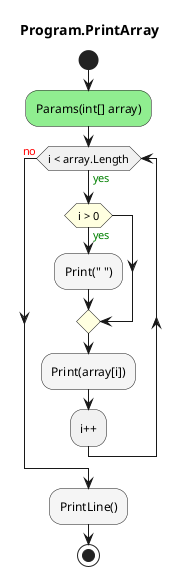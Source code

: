 @startuml Program.PrintArray
title Program.PrintArray
start
#LightGreen:Params(int[] array);
while (i < array.Length) is (<color:green>yes)
        #LightYellow:if (i > 0) then (<color:green>yes)
                #WhiteSmoke:Print(" ");
        endif
        #WhiteSmoke:Print(array[i]);
:i++;
endwhile (<color:red>no)
#WhiteSmoke:PrintLine();
stop
@enduml
